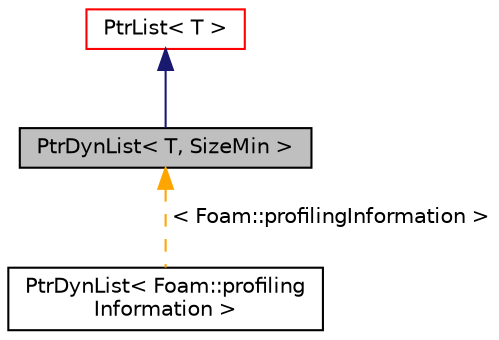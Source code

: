 digraph "PtrDynList&lt; T, SizeMin &gt;"
{
  bgcolor="transparent";
  edge [fontname="Helvetica",fontsize="10",labelfontname="Helvetica",labelfontsize="10"];
  node [fontname="Helvetica",fontsize="10",shape=record];
  Node1 [label="PtrDynList\< T, SizeMin \>",height=0.2,width=0.4,color="black", fillcolor="grey75", style="filled" fontcolor="black"];
  Node2 -> Node1 [dir="back",color="midnightblue",fontsize="10",style="solid",fontname="Helvetica"];
  Node2 [label="PtrList\< T \>",height=0.2,width=0.4,color="red",URL="$classFoam_1_1PtrList.html",tooltip="A list of pointers to objects of type &lt;T&gt;, with allocation/deallocation management of the pointers..."];
  Node1 -> Node3 [dir="back",color="orange",fontsize="10",style="dashed",label=" \< Foam::profilingInformation \>" ,fontname="Helvetica"];
  Node3 [label="PtrDynList\< Foam::profiling\lInformation \>",height=0.2,width=0.4,color="black",URL="$classFoam_1_1PtrDynList.html"];
}
